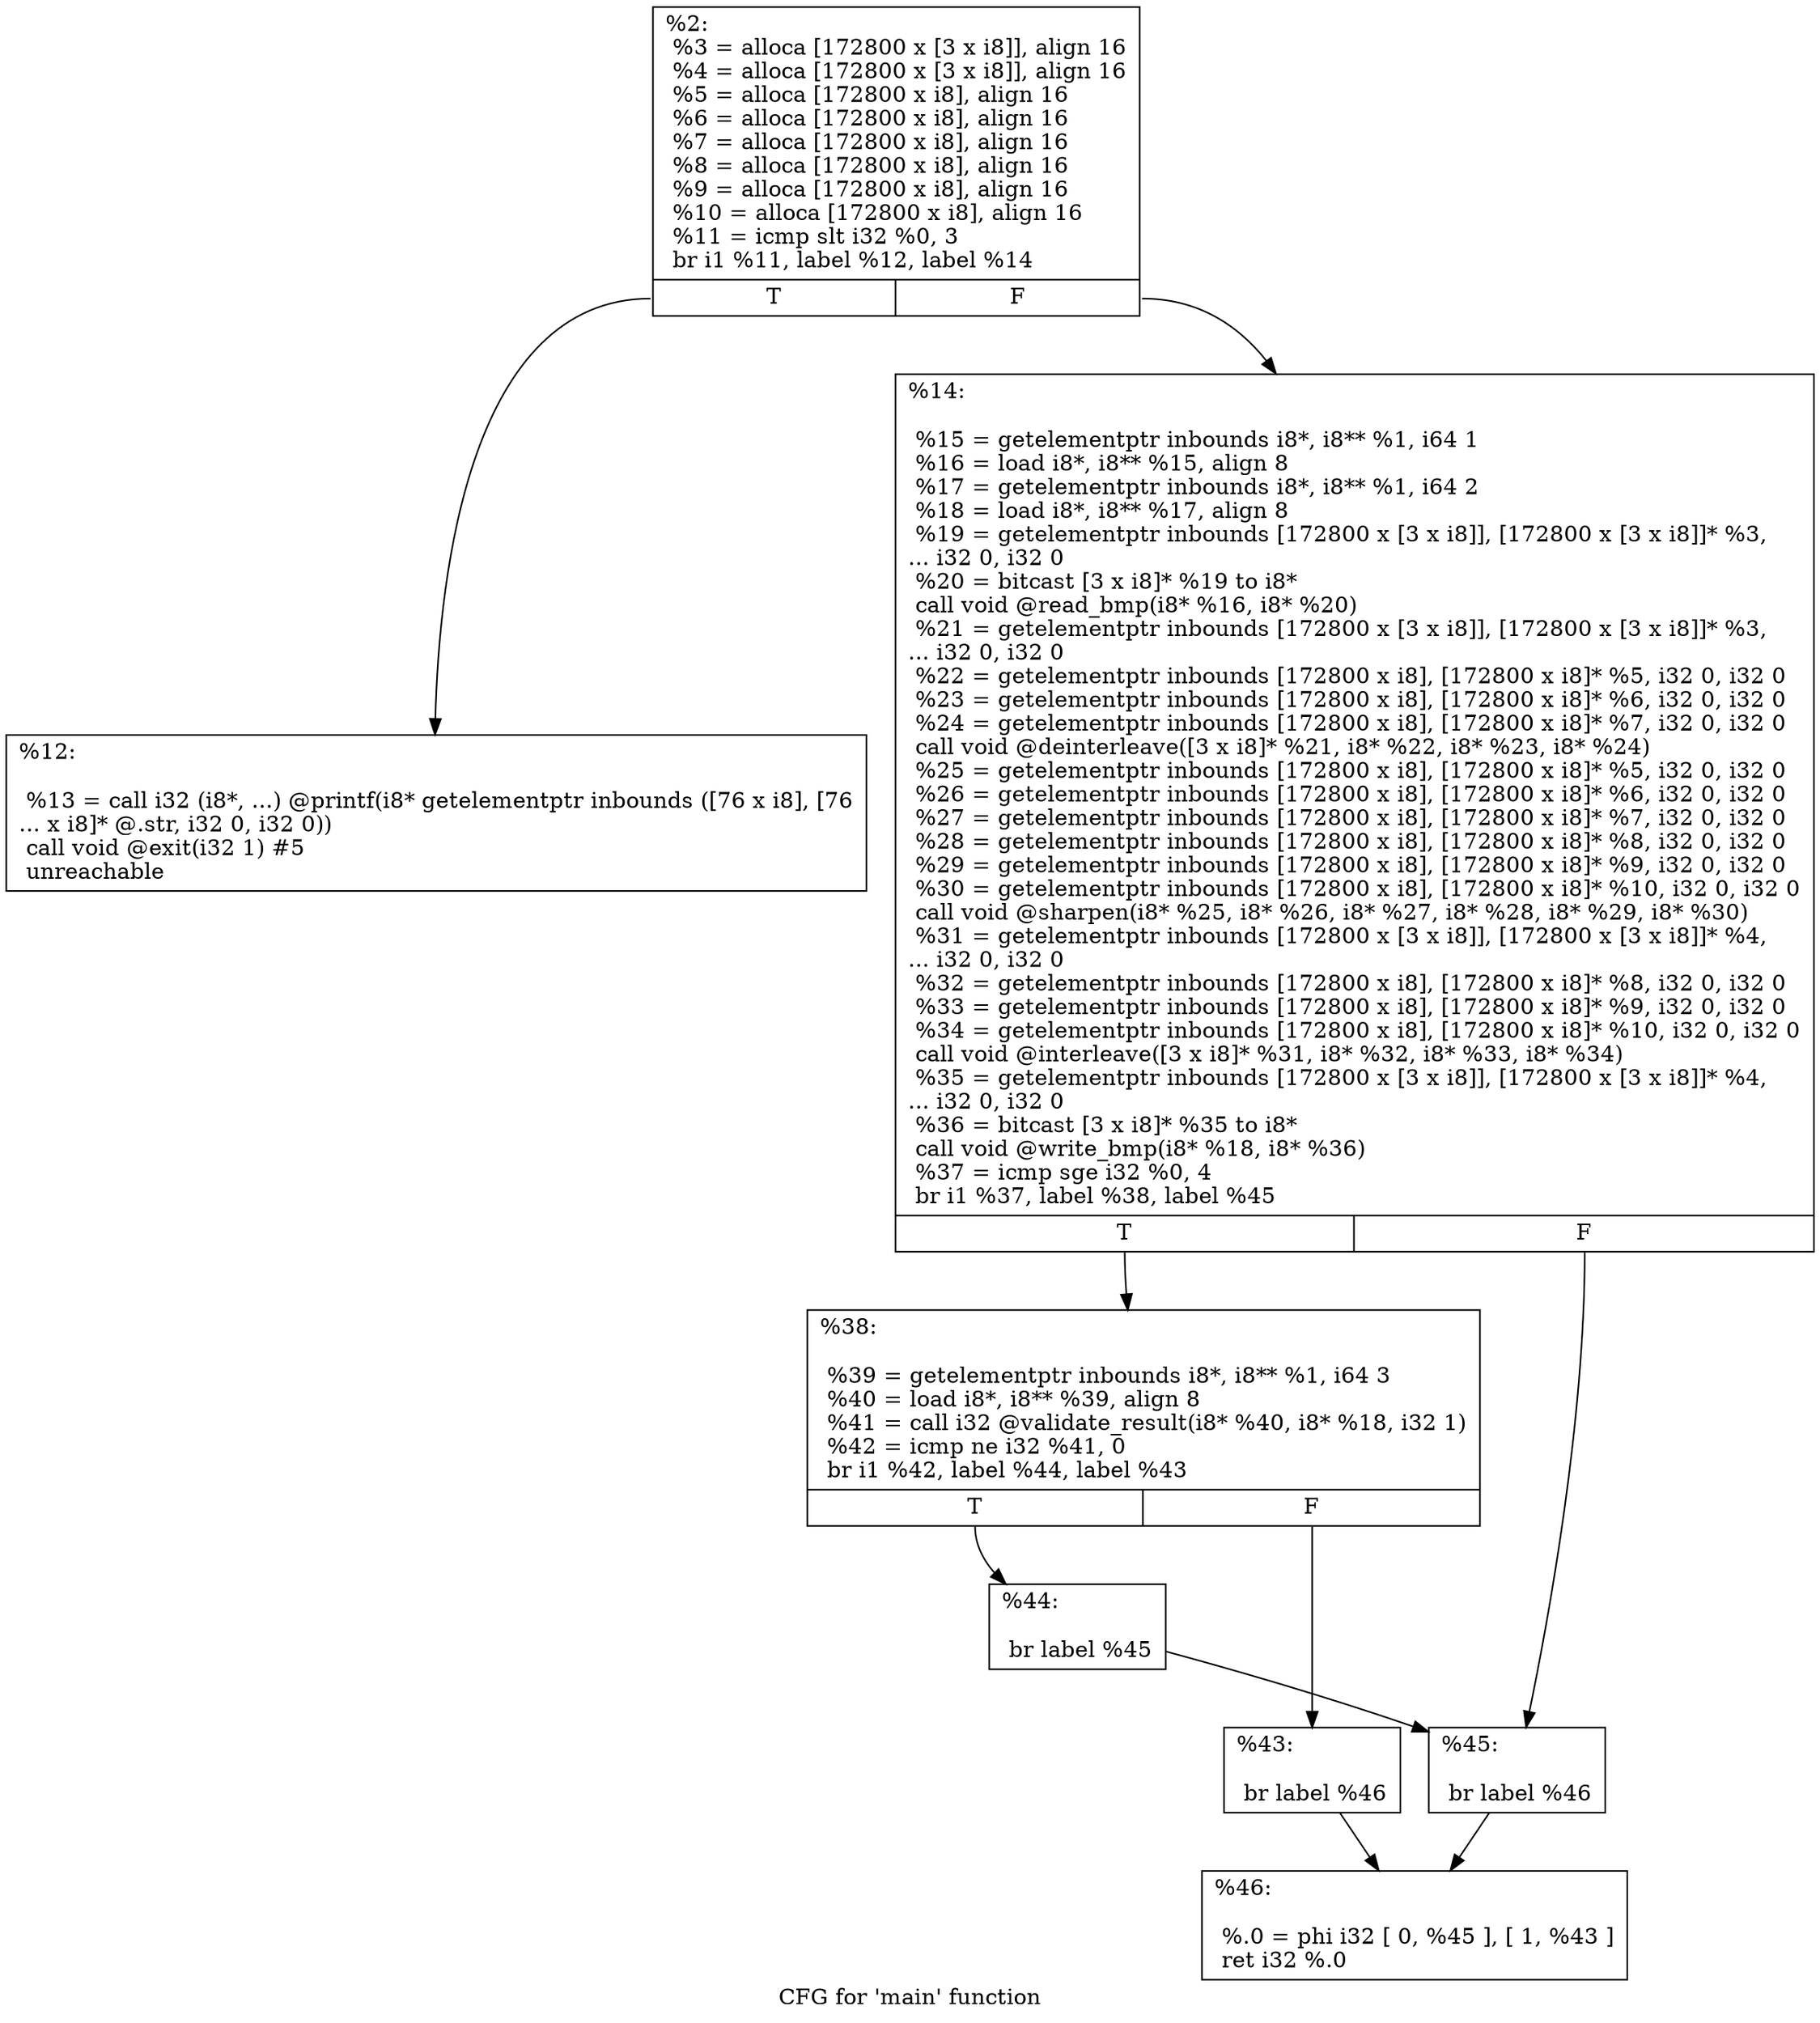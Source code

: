 digraph "CFG for 'main' function" {
	label="CFG for 'main' function";

	Node0x3d82500 [shape=record,label="{%2:\l  %3 = alloca [172800 x [3 x i8]], align 16\l  %4 = alloca [172800 x [3 x i8]], align 16\l  %5 = alloca [172800 x i8], align 16\l  %6 = alloca [172800 x i8], align 16\l  %7 = alloca [172800 x i8], align 16\l  %8 = alloca [172800 x i8], align 16\l  %9 = alloca [172800 x i8], align 16\l  %10 = alloca [172800 x i8], align 16\l  %11 = icmp slt i32 %0, 3\l  br i1 %11, label %12, label %14\l|{<s0>T|<s1>F}}"];
	Node0x3d82500:s0 -> Node0x3d82cb0;
	Node0x3d82500:s1 -> Node0x3d83130;
	Node0x3d82cb0 [shape=record,label="{%12:\l\l  %13 = call i32 (i8*, ...) @printf(i8* getelementptr inbounds ([76 x i8], [76\l... x i8]* @.str, i32 0, i32 0))\l  call void @exit(i32 1) #5\l  unreachable\l}"];
	Node0x3d83130 [shape=record,label="{%14:\l\l  %15 = getelementptr inbounds i8*, i8** %1, i64 1\l  %16 = load i8*, i8** %15, align 8\l  %17 = getelementptr inbounds i8*, i8** %1, i64 2\l  %18 = load i8*, i8** %17, align 8\l  %19 = getelementptr inbounds [172800 x [3 x i8]], [172800 x [3 x i8]]* %3,\l... i32 0, i32 0\l  %20 = bitcast [3 x i8]* %19 to i8*\l  call void @read_bmp(i8* %16, i8* %20)\l  %21 = getelementptr inbounds [172800 x [3 x i8]], [172800 x [3 x i8]]* %3,\l... i32 0, i32 0\l  %22 = getelementptr inbounds [172800 x i8], [172800 x i8]* %5, i32 0, i32 0\l  %23 = getelementptr inbounds [172800 x i8], [172800 x i8]* %6, i32 0, i32 0\l  %24 = getelementptr inbounds [172800 x i8], [172800 x i8]* %7, i32 0, i32 0\l  call void @deinterleave([3 x i8]* %21, i8* %22, i8* %23, i8* %24)\l  %25 = getelementptr inbounds [172800 x i8], [172800 x i8]* %5, i32 0, i32 0\l  %26 = getelementptr inbounds [172800 x i8], [172800 x i8]* %6, i32 0, i32 0\l  %27 = getelementptr inbounds [172800 x i8], [172800 x i8]* %7, i32 0, i32 0\l  %28 = getelementptr inbounds [172800 x i8], [172800 x i8]* %8, i32 0, i32 0\l  %29 = getelementptr inbounds [172800 x i8], [172800 x i8]* %9, i32 0, i32 0\l  %30 = getelementptr inbounds [172800 x i8], [172800 x i8]* %10, i32 0, i32 0\l  call void @sharpen(i8* %25, i8* %26, i8* %27, i8* %28, i8* %29, i8* %30)\l  %31 = getelementptr inbounds [172800 x [3 x i8]], [172800 x [3 x i8]]* %4,\l... i32 0, i32 0\l  %32 = getelementptr inbounds [172800 x i8], [172800 x i8]* %8, i32 0, i32 0\l  %33 = getelementptr inbounds [172800 x i8], [172800 x i8]* %9, i32 0, i32 0\l  %34 = getelementptr inbounds [172800 x i8], [172800 x i8]* %10, i32 0, i32 0\l  call void @interleave([3 x i8]* %31, i8* %32, i8* %33, i8* %34)\l  %35 = getelementptr inbounds [172800 x [3 x i8]], [172800 x [3 x i8]]* %4,\l... i32 0, i32 0\l  %36 = bitcast [3 x i8]* %35 to i8*\l  call void @write_bmp(i8* %18, i8* %36)\l  %37 = icmp sge i32 %0, 4\l  br i1 %37, label %38, label %45\l|{<s0>T|<s1>F}}"];
	Node0x3d83130:s0 -> Node0x3d85660;
	Node0x3d83130:s1 -> Node0x3d856f0;
	Node0x3d85660 [shape=record,label="{%38:\l\l  %39 = getelementptr inbounds i8*, i8** %1, i64 3\l  %40 = load i8*, i8** %39, align 8\l  %41 = call i32 @validate_result(i8* %40, i8* %18, i32 1)\l  %42 = icmp ne i32 %41, 0\l  br i1 %42, label %44, label %43\l|{<s0>T|<s1>F}}"];
	Node0x3d85660:s0 -> Node0x3d83ad0;
	Node0x3d85660:s1 -> Node0x3d9d6b0;
	Node0x3d9d6b0 [shape=record,label="{%43:\l\l  br label %46\l}"];
	Node0x3d9d6b0 -> Node0x3d9d7d0;
	Node0x3d83ad0 [shape=record,label="{%44:\l\l  br label %45\l}"];
	Node0x3d83ad0 -> Node0x3d856f0;
	Node0x3d856f0 [shape=record,label="{%45:\l\l  br label %46\l}"];
	Node0x3d856f0 -> Node0x3d9d7d0;
	Node0x3d9d7d0 [shape=record,label="{%46:\l\l  %.0 = phi i32 [ 0, %45 ], [ 1, %43 ]\l  ret i32 %.0\l}"];
}
